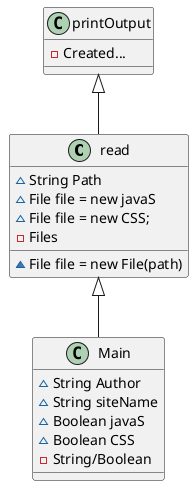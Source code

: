 
@startuml
'https://plantuml.com/class-diagram

read <|-- Main
printOutput <|-- read

class Main {
~String Author
~String siteName
~Boolean javaS
~Boolean CSS
-String/Boolean
}

class read {
~String Path
~File file = new File(path)
~File file = new javaS
~File file = new CSS;
-Files
}

class printOutput {
-Created...
}

@enduml